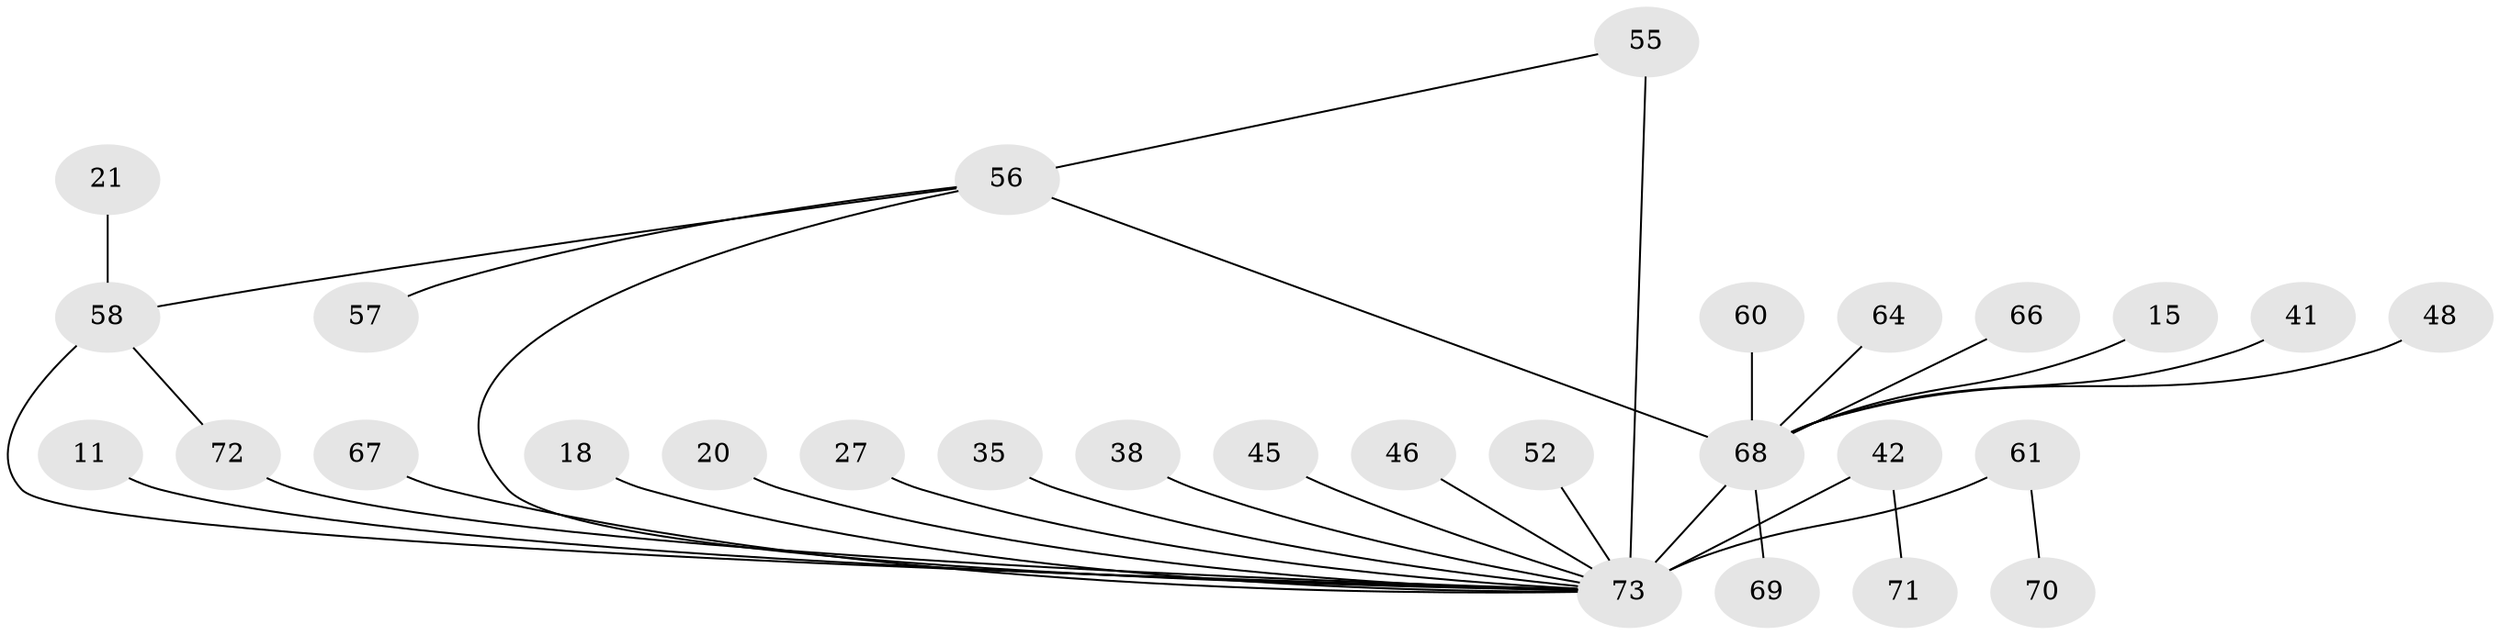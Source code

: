 // original degree distribution, {20: 0.0136986301369863, 7: 0.0410958904109589, 5: 0.0136986301369863, 3: 0.1780821917808219, 12: 0.0136986301369863, 8: 0.0136986301369863, 11: 0.0136986301369863, 10: 0.0136986301369863, 1: 0.3835616438356164, 2: 0.2191780821917808, 4: 0.0547945205479452, 6: 0.0410958904109589}
// Generated by graph-tools (version 1.1) at 2025/50/03/04/25 21:50:07]
// undirected, 29 vertices, 32 edges
graph export_dot {
graph [start="1"]
  node [color=gray90,style=filled];
  11;
  15;
  18;
  20;
  21;
  27;
  35;
  38;
  41;
  42 [super="+32"];
  45;
  46;
  48 [super="+26"];
  52;
  55 [super="+51+40"];
  56 [super="+53"];
  57;
  58 [super="+5"];
  60;
  61;
  64 [super="+25+43"];
  66;
  67;
  68 [super="+59+37+29+33+3"];
  69;
  70;
  71;
  72 [super="+49+62"];
  73 [super="+65+54+63"];
  11 -- 73;
  15 -- 68;
  18 -- 73;
  20 -- 73;
  21 -- 58;
  27 -- 73;
  35 -- 73;
  38 -- 73;
  41 -- 68;
  42 -- 73 [weight=4];
  42 -- 71;
  45 -- 73;
  46 -- 73;
  48 -- 68 [weight=4];
  52 -- 73;
  55 -- 73 [weight=3];
  55 -- 56;
  56 -- 73;
  56 -- 68 [weight=4];
  56 -- 57;
  56 -- 58 [weight=3];
  58 -- 72 [weight=2];
  58 -- 73 [weight=5];
  60 -- 68;
  61 -- 70;
  61 -- 73 [weight=3];
  64 -- 68 [weight=3];
  66 -- 68;
  67 -- 73;
  68 -- 69;
  68 -- 73 [weight=10];
  72 -- 73;
}
